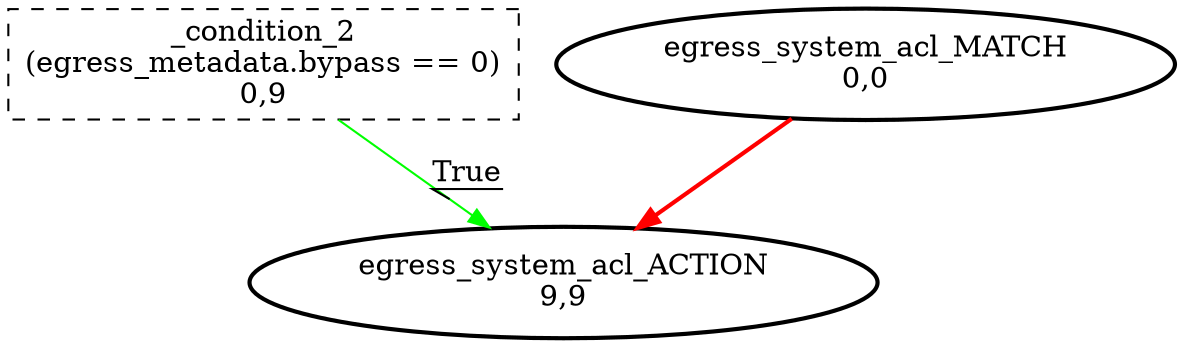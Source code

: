 digraph egress {
_condition_2 [ shape=box label="_condition_2\n(egress_metadata.bypass == 0)\n0,9" style=dashed];
egress_system_acl_ACTION [ label="egress_system_acl_ACTION\n9,9" style=bold];
egress_system_acl_MATCH [ label="egress_system_acl_MATCH\n0,0" style=bold];
_condition_2 -> egress_system_acl_ACTION [color=green label="True" decorate=true ];
egress_system_acl_MATCH -> egress_system_acl_ACTION [color=red  style=bold];
}
